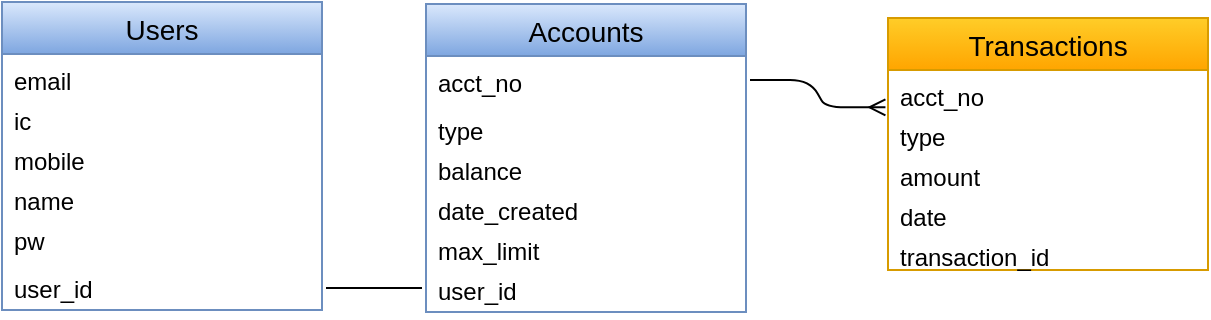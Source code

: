 <mxfile version="14.8.2" type="github">
  <diagram id="uTSxQwtwSQJQuR1Uds9e" name="ER Diagram">
    <mxGraphModel dx="720" dy="476" grid="1" gridSize="10" guides="1" tooltips="1" connect="1" arrows="1" fold="1" page="1" pageScale="1" pageWidth="850" pageHeight="1100" math="0" shadow="0">
      <root>
        <mxCell id="0" />
        <mxCell id="1" parent="0" />
        <mxCell id="idhsqIcNSU76K999XtSZ-10" value="Accounts" style="swimlane;fontStyle=0;childLayout=stackLayout;horizontal=1;startSize=26;horizontalStack=0;resizeParent=1;resizeParentMax=0;resizeLast=0;collapsible=1;marginBottom=0;align=center;fontSize=14;fillColor=#dae8fc;strokeColor=#6c8ebf;gradientColor=#7ea6e0;" vertex="1" parent="1">
          <mxGeometry x="268" y="96" width="160" height="154" as="geometry" />
        </mxCell>
        <mxCell id="idhsqIcNSU76K999XtSZ-70" value="acct_no" style="text;strokeColor=none;fillColor=none;spacingLeft=4;spacingRight=4;overflow=hidden;rotatable=0;points=[[0,0.5],[1,0.5]];portConstraint=eastwest;fontSize=12;" vertex="1" parent="idhsqIcNSU76K999XtSZ-10">
          <mxGeometry y="26" width="160" height="24" as="geometry" />
        </mxCell>
        <mxCell id="idhsqIcNSU76K999XtSZ-13" value="type" style="text;strokeColor=none;fillColor=none;spacingLeft=4;spacingRight=4;overflow=hidden;rotatable=0;points=[[0,0.5],[1,0.5]];portConstraint=eastwest;fontSize=12;" vertex="1" parent="idhsqIcNSU76K999XtSZ-10">
          <mxGeometry y="50" width="160" height="20" as="geometry" />
        </mxCell>
        <mxCell id="idhsqIcNSU76K999XtSZ-12" value="balance" style="text;strokeColor=none;fillColor=none;spacingLeft=4;spacingRight=4;overflow=hidden;rotatable=0;points=[[0,0.5],[1,0.5]];portConstraint=eastwest;fontSize=12;" vertex="1" parent="idhsqIcNSU76K999XtSZ-10">
          <mxGeometry y="70" width="160" height="20" as="geometry" />
        </mxCell>
        <mxCell id="idhsqIcNSU76K999XtSZ-18" value="date_created" style="text;strokeColor=none;fillColor=none;spacingLeft=4;spacingRight=4;overflow=hidden;rotatable=0;points=[[0,0.5],[1,0.5]];portConstraint=eastwest;fontSize=12;" vertex="1" parent="idhsqIcNSU76K999XtSZ-10">
          <mxGeometry y="90" width="160" height="20" as="geometry" />
        </mxCell>
        <mxCell id="idhsqIcNSU76K999XtSZ-42" value="max_limit" style="text;strokeColor=none;fillColor=none;spacingLeft=4;spacingRight=4;overflow=hidden;rotatable=0;points=[[0,0.5],[1,0.5]];portConstraint=eastwest;fontSize=12;" vertex="1" parent="idhsqIcNSU76K999XtSZ-10">
          <mxGeometry y="110" width="160" height="20" as="geometry" />
        </mxCell>
        <mxCell id="idhsqIcNSU76K999XtSZ-43" value="user_id" style="text;strokeColor=none;fillColor=none;spacingLeft=4;spacingRight=4;overflow=hidden;rotatable=0;points=[[0,0.5],[1,0.5]];portConstraint=eastwest;fontSize=12;" vertex="1" parent="idhsqIcNSU76K999XtSZ-10">
          <mxGeometry y="130" width="160" height="24" as="geometry" />
        </mxCell>
        <mxCell id="idhsqIcNSU76K999XtSZ-52" value="Users" style="swimlane;fontStyle=0;childLayout=stackLayout;horizontal=1;startSize=26;horizontalStack=0;resizeParent=1;resizeParentMax=0;resizeLast=0;collapsible=1;marginBottom=0;align=center;fontSize=14;fillColor=#dae8fc;strokeColor=#6c8ebf;gradientColor=#7ea6e0;" vertex="1" parent="1">
          <mxGeometry x="56" y="95" width="160" height="154" as="geometry" />
        </mxCell>
        <mxCell id="idhsqIcNSU76K999XtSZ-68" value="email" style="text;strokeColor=none;fillColor=none;spacingLeft=4;spacingRight=4;overflow=hidden;rotatable=0;points=[[0,0.5],[1,0.5]];portConstraint=eastwest;fontSize=12;" vertex="1" parent="idhsqIcNSU76K999XtSZ-52">
          <mxGeometry y="26" width="160" height="20" as="geometry" />
        </mxCell>
        <mxCell id="idhsqIcNSU76K999XtSZ-55" value="ic" style="text;strokeColor=none;fillColor=none;spacingLeft=4;spacingRight=4;overflow=hidden;rotatable=0;points=[[0,0.5],[1,0.5]];portConstraint=eastwest;fontSize=12;" vertex="1" parent="idhsqIcNSU76K999XtSZ-52">
          <mxGeometry y="46" width="160" height="20" as="geometry" />
        </mxCell>
        <mxCell id="idhsqIcNSU76K999XtSZ-56" value="mobile" style="text;strokeColor=none;fillColor=none;spacingLeft=4;spacingRight=4;overflow=hidden;rotatable=0;points=[[0,0.5],[1,0.5]];portConstraint=eastwest;fontSize=12;" vertex="1" parent="idhsqIcNSU76K999XtSZ-52">
          <mxGeometry y="66" width="160" height="20" as="geometry" />
        </mxCell>
        <mxCell id="idhsqIcNSU76K999XtSZ-57" value="name" style="text;strokeColor=none;fillColor=none;spacingLeft=4;spacingRight=4;overflow=hidden;rotatable=0;points=[[0,0.5],[1,0.5]];portConstraint=eastwest;fontSize=12;" vertex="1" parent="idhsqIcNSU76K999XtSZ-52">
          <mxGeometry y="86" width="160" height="20" as="geometry" />
        </mxCell>
        <mxCell id="idhsqIcNSU76K999XtSZ-58" value="pw" style="text;strokeColor=none;fillColor=none;spacingLeft=4;spacingRight=4;overflow=hidden;rotatable=0;points=[[0,0.5],[1,0.5]];portConstraint=eastwest;fontSize=12;" vertex="1" parent="idhsqIcNSU76K999XtSZ-52">
          <mxGeometry y="106" width="160" height="24" as="geometry" />
        </mxCell>
        <mxCell id="idhsqIcNSU76K999XtSZ-59" value="user_id" style="text;strokeColor=none;fillColor=none;spacingLeft=4;spacingRight=4;overflow=hidden;rotatable=0;points=[[0,0.5],[1,0.5]];portConstraint=eastwest;fontSize=12;" vertex="1" parent="idhsqIcNSU76K999XtSZ-52">
          <mxGeometry y="130" width="160" height="24" as="geometry" />
        </mxCell>
        <mxCell id="idhsqIcNSU76K999XtSZ-60" value="Transactions" style="swimlane;fontStyle=0;childLayout=stackLayout;horizontal=1;startSize=26;horizontalStack=0;resizeParent=1;resizeParentMax=0;resizeLast=0;collapsible=1;marginBottom=0;align=center;fontSize=14;fillColor=#ffcd28;strokeColor=#d79b00;gradientColor=#ffa500;" vertex="1" parent="1">
          <mxGeometry x="499" y="103" width="160" height="126" as="geometry" />
        </mxCell>
        <mxCell id="idhsqIcNSU76K999XtSZ-62" value="acct_no" style="text;strokeColor=none;fillColor=none;spacingLeft=4;spacingRight=4;overflow=hidden;rotatable=0;points=[[0,0.5],[1,0.5]];portConstraint=eastwest;fontSize=12;" vertex="1" parent="idhsqIcNSU76K999XtSZ-60">
          <mxGeometry y="26" width="160" height="20" as="geometry" />
        </mxCell>
        <mxCell id="idhsqIcNSU76K999XtSZ-67" value="type" style="text;strokeColor=none;fillColor=none;spacingLeft=4;spacingRight=4;overflow=hidden;rotatable=0;points=[[0,0.5],[1,0.5]];portConstraint=eastwest;fontSize=12;" vertex="1" parent="idhsqIcNSU76K999XtSZ-60">
          <mxGeometry y="46" width="160" height="20" as="geometry" />
        </mxCell>
        <mxCell id="idhsqIcNSU76K999XtSZ-63" value="amount" style="text;strokeColor=none;fillColor=none;spacingLeft=4;spacingRight=4;overflow=hidden;rotatable=0;points=[[0,0.5],[1,0.5]];portConstraint=eastwest;fontSize=12;" vertex="1" parent="idhsqIcNSU76K999XtSZ-60">
          <mxGeometry y="66" width="160" height="20" as="geometry" />
        </mxCell>
        <mxCell id="idhsqIcNSU76K999XtSZ-64" value="date" style="text;strokeColor=none;fillColor=none;spacingLeft=4;spacingRight=4;overflow=hidden;rotatable=0;points=[[0,0.5],[1,0.5]];portConstraint=eastwest;fontSize=12;" vertex="1" parent="idhsqIcNSU76K999XtSZ-60">
          <mxGeometry y="86" width="160" height="20" as="geometry" />
        </mxCell>
        <mxCell id="idhsqIcNSU76K999XtSZ-65" value="transaction_id" style="text;strokeColor=none;fillColor=none;spacingLeft=4;spacingRight=4;overflow=hidden;rotatable=0;points=[[0,0.5],[1,0.5]];portConstraint=eastwest;fontSize=12;" vertex="1" parent="idhsqIcNSU76K999XtSZ-60">
          <mxGeometry y="106" width="160" height="20" as="geometry" />
        </mxCell>
        <mxCell id="idhsqIcNSU76K999XtSZ-72" value="" style="edgeStyle=entityRelationEdgeStyle;fontSize=12;html=1;endArrow=ERmany;entryX=-0.008;entryY=-0.067;entryDx=0;entryDy=0;entryPerimeter=0;" edge="1" parent="1" target="idhsqIcNSU76K999XtSZ-67">
          <mxGeometry width="100" height="100" relative="1" as="geometry">
            <mxPoint x="430" y="134" as="sourcePoint" />
            <mxPoint x="400" y="160" as="targetPoint" />
          </mxGeometry>
        </mxCell>
        <mxCell id="idhsqIcNSU76K999XtSZ-80" value="" style="endArrow=none;html=1;edgeStyle=orthogonalEdgeStyle;entryX=0;entryY=0.5;entryDx=0;entryDy=0;" edge="1" parent="1">
          <mxGeometry relative="1" as="geometry">
            <mxPoint x="218" y="238" as="sourcePoint" />
            <mxPoint x="266" y="238" as="targetPoint" />
          </mxGeometry>
        </mxCell>
      </root>
    </mxGraphModel>
  </diagram>
</mxfile>

